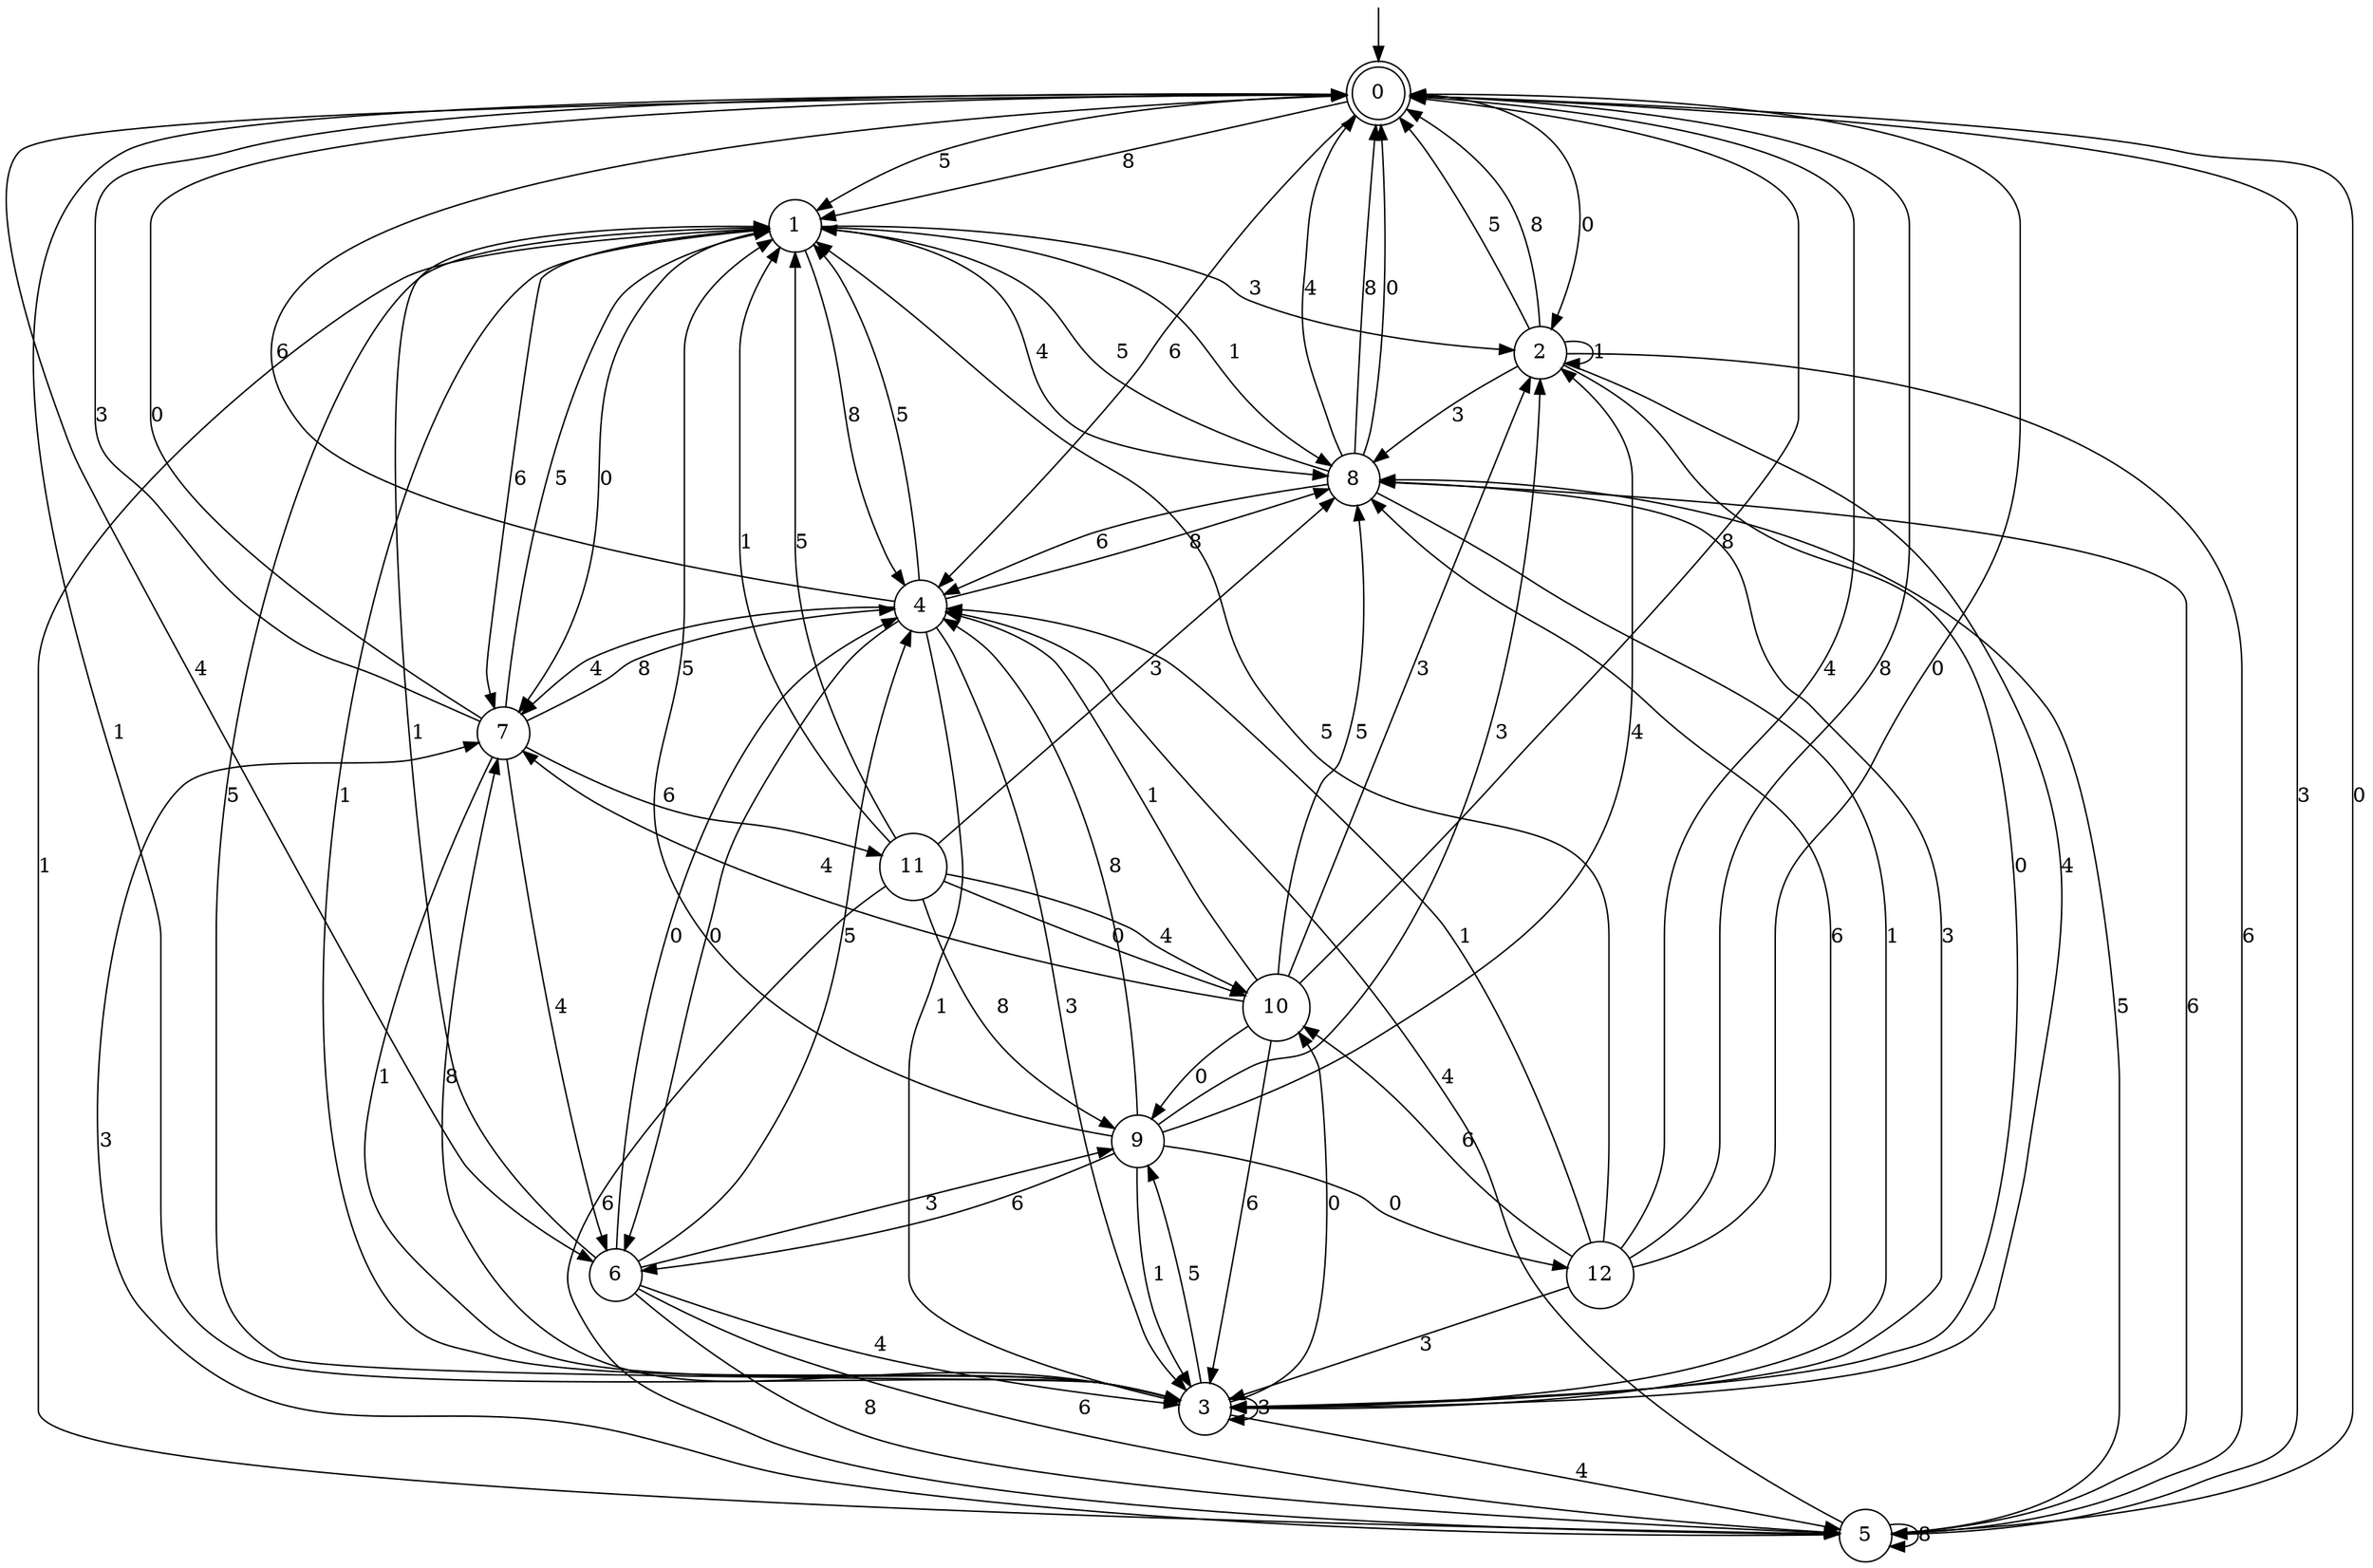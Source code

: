 digraph g {

	s0 [shape="doublecircle" label="0"];
	s1 [shape="circle" label="1"];
	s2 [shape="circle" label="2"];
	s3 [shape="circle" label="3"];
	s4 [shape="circle" label="4"];
	s5 [shape="circle" label="5"];
	s6 [shape="circle" label="6"];
	s7 [shape="circle" label="7"];
	s8 [shape="circle" label="8"];
	s9 [shape="circle" label="9"];
	s10 [shape="circle" label="10"];
	s11 [shape="circle" label="11"];
	s12 [shape="circle" label="12"];
	s0 -> s1 [label="5"];
	s0 -> s2 [label="0"];
	s0 -> s3 [label="1"];
	s0 -> s4 [label="6"];
	s0 -> s5 [label="3"];
	s0 -> s6 [label="4"];
	s0 -> s1 [label="8"];
	s1 -> s3 [label="5"];
	s1 -> s7 [label="0"];
	s1 -> s8 [label="1"];
	s1 -> s7 [label="6"];
	s1 -> s2 [label="3"];
	s1 -> s8 [label="4"];
	s1 -> s4 [label="8"];
	s2 -> s0 [label="5"];
	s2 -> s3 [label="0"];
	s2 -> s2 [label="1"];
	s2 -> s5 [label="6"];
	s2 -> s8 [label="3"];
	s2 -> s3 [label="4"];
	s2 -> s0 [label="8"];
	s3 -> s9 [label="5"];
	s3 -> s10 [label="0"];
	s3 -> s1 [label="1"];
	s3 -> s8 [label="6"];
	s3 -> s3 [label="3"];
	s3 -> s5 [label="4"];
	s3 -> s7 [label="8"];
	s4 -> s1 [label="5"];
	s4 -> s6 [label="0"];
	s4 -> s3 [label="1"];
	s4 -> s0 [label="6"];
	s4 -> s3 [label="3"];
	s4 -> s7 [label="4"];
	s4 -> s8 [label="8"];
	s5 -> s8 [label="5"];
	s5 -> s0 [label="0"];
	s5 -> s1 [label="1"];
	s5 -> s8 [label="6"];
	s5 -> s7 [label="3"];
	s5 -> s4 [label="4"];
	s5 -> s5 [label="8"];
	s6 -> s4 [label="5"];
	s6 -> s4 [label="0"];
	s6 -> s1 [label="1"];
	s6 -> s5 [label="6"];
	s6 -> s9 [label="3"];
	s6 -> s3 [label="4"];
	s6 -> s5 [label="8"];
	s7 -> s1 [label="5"];
	s7 -> s0 [label="0"];
	s7 -> s3 [label="1"];
	s7 -> s11 [label="6"];
	s7 -> s0 [label="3"];
	s7 -> s6 [label="4"];
	s7 -> s4 [label="8"];
	s8 -> s1 [label="5"];
	s8 -> s0 [label="0"];
	s8 -> s3 [label="1"];
	s8 -> s4 [label="6"];
	s8 -> s3 [label="3"];
	s8 -> s0 [label="4"];
	s8 -> s0 [label="8"];
	s9 -> s1 [label="5"];
	s9 -> s12 [label="0"];
	s9 -> s3 [label="1"];
	s9 -> s6 [label="6"];
	s9 -> s2 [label="3"];
	s9 -> s2 [label="4"];
	s9 -> s4 [label="8"];
	s10 -> s8 [label="5"];
	s10 -> s9 [label="0"];
	s10 -> s4 [label="1"];
	s10 -> s3 [label="6"];
	s10 -> s2 [label="3"];
	s10 -> s7 [label="4"];
	s10 -> s0 [label="8"];
	s11 -> s1 [label="5"];
	s11 -> s10 [label="0"];
	s11 -> s1 [label="1"];
	s11 -> s5 [label="6"];
	s11 -> s8 [label="3"];
	s11 -> s10 [label="4"];
	s11 -> s9 [label="8"];
	s12 -> s1 [label="5"];
	s12 -> s0 [label="0"];
	s12 -> s4 [label="1"];
	s12 -> s10 [label="6"];
	s12 -> s3 [label="3"];
	s12 -> s0 [label="4"];
	s12 -> s0 [label="8"];

__start0 [label="" shape="none" width="0" height="0"];
__start0 -> s0;

}
